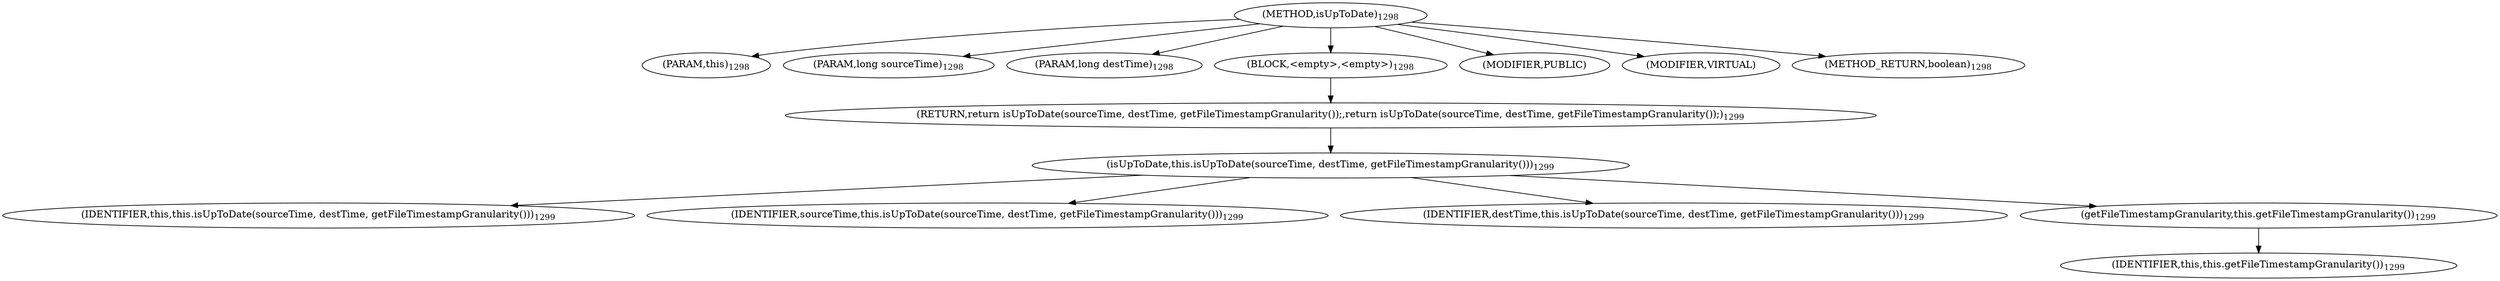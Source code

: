 digraph "isUpToDate" {  
"2325" [label = <(METHOD,isUpToDate)<SUB>1298</SUB>> ]
"92" [label = <(PARAM,this)<SUB>1298</SUB>> ]
"2326" [label = <(PARAM,long sourceTime)<SUB>1298</SUB>> ]
"2327" [label = <(PARAM,long destTime)<SUB>1298</SUB>> ]
"2328" [label = <(BLOCK,&lt;empty&gt;,&lt;empty&gt;)<SUB>1298</SUB>> ]
"2329" [label = <(RETURN,return isUpToDate(sourceTime, destTime, getFileTimestampGranularity());,return isUpToDate(sourceTime, destTime, getFileTimestampGranularity());)<SUB>1299</SUB>> ]
"2330" [label = <(isUpToDate,this.isUpToDate(sourceTime, destTime, getFileTimestampGranularity()))<SUB>1299</SUB>> ]
"93" [label = <(IDENTIFIER,this,this.isUpToDate(sourceTime, destTime, getFileTimestampGranularity()))<SUB>1299</SUB>> ]
"2331" [label = <(IDENTIFIER,sourceTime,this.isUpToDate(sourceTime, destTime, getFileTimestampGranularity()))<SUB>1299</SUB>> ]
"2332" [label = <(IDENTIFIER,destTime,this.isUpToDate(sourceTime, destTime, getFileTimestampGranularity()))<SUB>1299</SUB>> ]
"2333" [label = <(getFileTimestampGranularity,this.getFileTimestampGranularity())<SUB>1299</SUB>> ]
"91" [label = <(IDENTIFIER,this,this.getFileTimestampGranularity())<SUB>1299</SUB>> ]
"2334" [label = <(MODIFIER,PUBLIC)> ]
"2335" [label = <(MODIFIER,VIRTUAL)> ]
"2336" [label = <(METHOD_RETURN,boolean)<SUB>1298</SUB>> ]
  "2325" -> "92" 
  "2325" -> "2326" 
  "2325" -> "2327" 
  "2325" -> "2328" 
  "2325" -> "2334" 
  "2325" -> "2335" 
  "2325" -> "2336" 
  "2328" -> "2329" 
  "2329" -> "2330" 
  "2330" -> "93" 
  "2330" -> "2331" 
  "2330" -> "2332" 
  "2330" -> "2333" 
  "2333" -> "91" 
}
